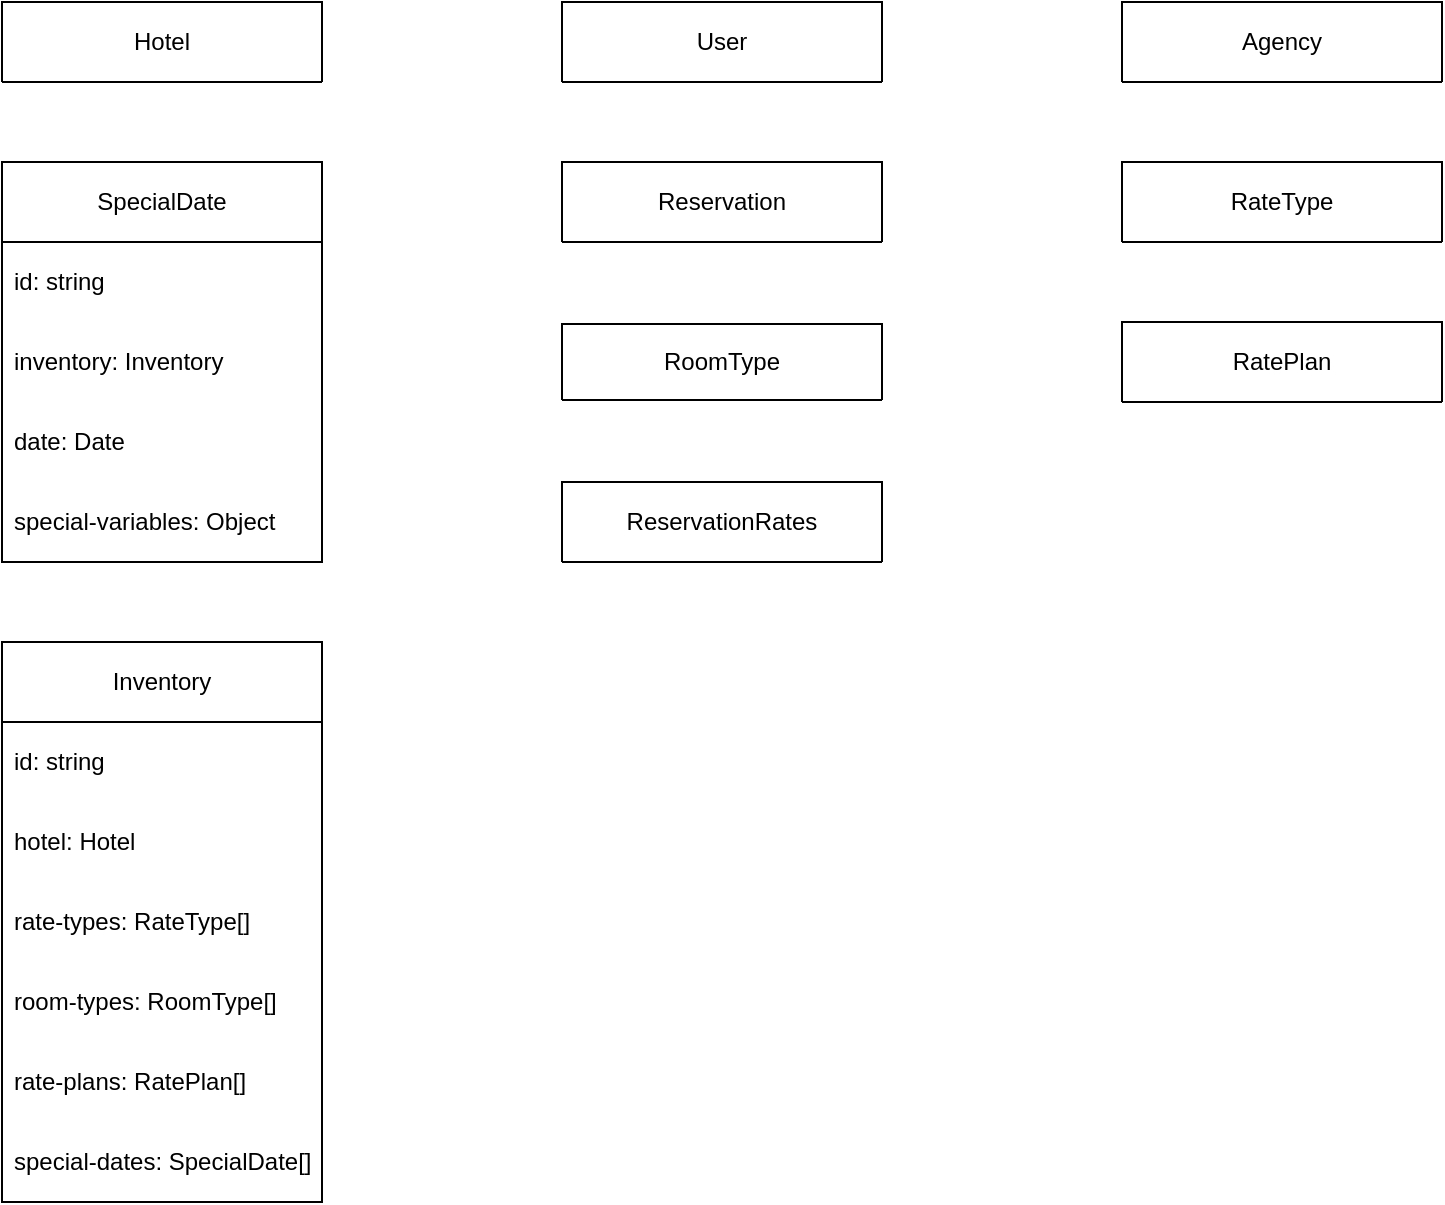 <mxfile version="26.0.11">
  <diagram id="C5RBs43oDa-KdzZeNtuy" name="Page-1">
    <mxGraphModel dx="1509" dy="791" grid="1" gridSize="10" guides="1" tooltips="1" connect="1" arrows="1" fold="1" page="1" pageScale="1" pageWidth="827" pageHeight="1169" math="0" shadow="0">
      <root>
        <mxCell id="WIyWlLk6GJQsqaUBKTNV-0" />
        <mxCell id="WIyWlLk6GJQsqaUBKTNV-1" parent="WIyWlLk6GJQsqaUBKTNV-0" />
        <mxCell id="F9ec1wagIEGhsBL4ZeYO-0" value="User" style="swimlane;fontStyle=0;childLayout=stackLayout;horizontal=1;startSize=40;horizontalStack=0;resizeParent=1;resizeParentMax=0;resizeLast=0;collapsible=1;marginBottom=0;whiteSpace=wrap;html=1;" parent="WIyWlLk6GJQsqaUBKTNV-1" vertex="1" collapsed="1">
          <mxGeometry x="320" width="160" height="40" as="geometry">
            <mxRectangle x="320" width="160" height="400" as="alternateBounds" />
          </mxGeometry>
        </mxCell>
        <mxCell id="F9ec1wagIEGhsBL4ZeYO-1" value="id: string" style="text;strokeColor=none;fillColor=none;align=left;verticalAlign=middle;spacingLeft=4;spacingRight=4;overflow=hidden;points=[[0,0.5],[1,0.5]];portConstraint=eastwest;rotatable=0;whiteSpace=wrap;html=1;" parent="F9ec1wagIEGhsBL4ZeYO-0" vertex="1">
          <mxGeometry y="40" width="160" height="40" as="geometry" />
        </mxCell>
        <mxCell id="F9ec1wagIEGhsBL4ZeYO-5" value="first-name: string" style="text;strokeColor=none;fillColor=none;align=left;verticalAlign=middle;spacingLeft=4;spacingRight=4;overflow=hidden;points=[[0,0.5],[1,0.5]];portConstraint=eastwest;rotatable=0;whiteSpace=wrap;html=1;" parent="F9ec1wagIEGhsBL4ZeYO-0" vertex="1">
          <mxGeometry y="80" width="160" height="40" as="geometry" />
        </mxCell>
        <mxCell id="F9ec1wagIEGhsBL4ZeYO-2" value="&lt;div&gt;last-name: string&lt;/div&gt;" style="text;strokeColor=none;fillColor=none;align=left;verticalAlign=middle;spacingLeft=4;spacingRight=4;overflow=hidden;points=[[0,0.5],[1,0.5]];portConstraint=eastwest;rotatable=0;whiteSpace=wrap;html=1;" parent="F9ec1wagIEGhsBL4ZeYO-0" vertex="1">
          <mxGeometry y="120" width="160" height="40" as="geometry" />
        </mxCell>
        <mxCell id="F9ec1wagIEGhsBL4ZeYO-3" value="address: string" style="text;strokeColor=none;fillColor=none;align=left;verticalAlign=middle;spacingLeft=4;spacingRight=4;overflow=hidden;points=[[0,0.5],[1,0.5]];portConstraint=eastwest;rotatable=0;whiteSpace=wrap;html=1;" parent="F9ec1wagIEGhsBL4ZeYO-0" vertex="1">
          <mxGeometry y="160" width="160" height="40" as="geometry" />
        </mxCell>
        <mxCell id="F9ec1wagIEGhsBL4ZeYO-4" value="email: string" style="text;strokeColor=none;fillColor=none;align=left;verticalAlign=middle;spacingLeft=4;spacingRight=4;overflow=hidden;points=[[0,0.5],[1,0.5]];portConstraint=eastwest;rotatable=0;whiteSpace=wrap;html=1;" parent="F9ec1wagIEGhsBL4ZeYO-0" vertex="1">
          <mxGeometry y="200" width="160" height="40" as="geometry" />
        </mxCell>
        <mxCell id="F9ec1wagIEGhsBL4ZeYO-6" value="password: string" style="text;strokeColor=none;fillColor=none;align=left;verticalAlign=middle;spacingLeft=4;spacingRight=4;overflow=hidden;points=[[0,0.5],[1,0.5]];portConstraint=eastwest;rotatable=0;whiteSpace=wrap;html=1;" parent="F9ec1wagIEGhsBL4ZeYO-0" vertex="1">
          <mxGeometry y="240" width="160" height="40" as="geometry" />
        </mxCell>
        <mxCell id="F9ec1wagIEGhsBL4ZeYO-7" value="roles: string[]" style="text;strokeColor=none;fillColor=none;align=left;verticalAlign=middle;spacingLeft=4;spacingRight=4;overflow=hidden;points=[[0,0.5],[1,0.5]];portConstraint=eastwest;rotatable=0;whiteSpace=wrap;html=1;" parent="F9ec1wagIEGhsBL4ZeYO-0" vertex="1">
          <mxGeometry y="280" width="160" height="40" as="geometry" />
        </mxCell>
        <mxCell id="JPMbNrWk5HmAPyn3m17y-107" value="hotels: Hotel[]" style="text;strokeColor=none;fillColor=none;align=left;verticalAlign=middle;spacingLeft=4;spacingRight=4;overflow=hidden;points=[[0,0.5],[1,0.5]];portConstraint=eastwest;rotatable=0;whiteSpace=wrap;html=1;" vertex="1" parent="F9ec1wagIEGhsBL4ZeYO-0">
          <mxGeometry y="320" width="160" height="40" as="geometry" />
        </mxCell>
        <mxCell id="JPMbNrWk5HmAPyn3m17y-108" value="agency: Agency" style="text;strokeColor=none;fillColor=none;align=left;verticalAlign=middle;spacingLeft=4;spacingRight=4;overflow=hidden;points=[[0,0.5],[1,0.5]];portConstraint=eastwest;rotatable=0;whiteSpace=wrap;html=1;" vertex="1" parent="F9ec1wagIEGhsBL4ZeYO-0">
          <mxGeometry y="360" width="160" height="40" as="geometry" />
        </mxCell>
        <mxCell id="F9ec1wagIEGhsBL4ZeYO-10" value="Agency" style="swimlane;fontStyle=0;childLayout=stackLayout;horizontal=1;startSize=40;horizontalStack=0;resizeParent=1;resizeParentMax=0;resizeLast=0;collapsible=1;marginBottom=0;whiteSpace=wrap;html=1;" parent="WIyWlLk6GJQsqaUBKTNV-1" vertex="1" collapsed="1">
          <mxGeometry x="600" width="160" height="40" as="geometry">
            <mxRectangle x="600" width="160" height="160" as="alternateBounds" />
          </mxGeometry>
        </mxCell>
        <mxCell id="F9ec1wagIEGhsBL4ZeYO-23" value="id: string" style="text;strokeColor=none;fillColor=none;align=left;verticalAlign=middle;spacingLeft=4;spacingRight=4;overflow=hidden;points=[[0,0.5],[1,0.5]];portConstraint=eastwest;rotatable=0;whiteSpace=wrap;html=1;" parent="F9ec1wagIEGhsBL4ZeYO-10" vertex="1">
          <mxGeometry y="40" width="160" height="40" as="geometry" />
        </mxCell>
        <mxCell id="F9ec1wagIEGhsBL4ZeYO-11" value="name: string" style="text;strokeColor=none;fillColor=none;align=left;verticalAlign=middle;spacingLeft=4;spacingRight=4;overflow=hidden;points=[[0,0.5],[1,0.5]];portConstraint=eastwest;rotatable=0;whiteSpace=wrap;html=1;" parent="F9ec1wagIEGhsBL4ZeYO-10" vertex="1">
          <mxGeometry y="80" width="160" height="40" as="geometry" />
        </mxCell>
        <mxCell id="F9ec1wagIEGhsBL4ZeYO-12" value="reservations: Reservation[]" style="text;strokeColor=none;fillColor=none;align=left;verticalAlign=middle;spacingLeft=4;spacingRight=4;overflow=hidden;points=[[0,0.5],[1,0.5]];portConstraint=eastwest;rotatable=0;whiteSpace=wrap;html=1;" parent="F9ec1wagIEGhsBL4ZeYO-10" vertex="1">
          <mxGeometry y="120" width="160" height="40" as="geometry" />
        </mxCell>
        <mxCell id="F9ec1wagIEGhsBL4ZeYO-15" value="Hotel" style="swimlane;fontStyle=0;childLayout=stackLayout;horizontal=1;startSize=40;horizontalStack=0;resizeParent=1;resizeParentMax=0;resizeLast=0;collapsible=1;marginBottom=0;whiteSpace=wrap;html=1;" parent="WIyWlLk6GJQsqaUBKTNV-1" vertex="1" collapsed="1">
          <mxGeometry x="40" width="160" height="40" as="geometry">
            <mxRectangle x="40" width="160" height="680" as="alternateBounds" />
          </mxGeometry>
        </mxCell>
        <mxCell id="F9ec1wagIEGhsBL4ZeYO-22" value="id: string" style="text;strokeColor=none;fillColor=none;align=left;verticalAlign=middle;spacingLeft=4;spacingRight=4;overflow=hidden;points=[[0,0.5],[1,0.5]];portConstraint=eastwest;rotatable=0;whiteSpace=wrap;html=1;" parent="F9ec1wagIEGhsBL4ZeYO-15" vertex="1">
          <mxGeometry y="40" width="160" height="40" as="geometry" />
        </mxCell>
        <mxCell id="JPMbNrWk5HmAPyn3m17y-19" value="// data below from booking" style="text;strokeColor=none;fillColor=none;align=left;verticalAlign=middle;spacingLeft=4;spacingRight=4;overflow=hidden;points=[[0,0.5],[1,0.5]];portConstraint=eastwest;rotatable=0;whiteSpace=wrap;html=1;" vertex="1" parent="F9ec1wagIEGhsBL4ZeYO-15">
          <mxGeometry y="80" width="160" height="40" as="geometry" />
        </mxCell>
        <mxCell id="F9ec1wagIEGhsBL4ZeYO-16" value="name: string" style="text;strokeColor=none;fillColor=none;align=left;verticalAlign=middle;spacingLeft=4;spacingRight=4;overflow=hidden;points=[[0,0.5],[1,0.5]];portConstraint=eastwest;rotatable=0;whiteSpace=wrap;html=1;" parent="F9ec1wagIEGhsBL4ZeYO-15" vertex="1">
          <mxGeometry y="120" width="160" height="40" as="geometry" />
        </mxCell>
        <mxCell id="F9ec1wagIEGhsBL4ZeYO-18" value="&lt;div&gt;rate: integer&lt;/div&gt;" style="text;strokeColor=none;fillColor=none;align=left;verticalAlign=middle;spacingLeft=4;spacingRight=4;overflow=hidden;points=[[0,0.5],[1,0.5]];portConstraint=eastwest;rotatable=0;whiteSpace=wrap;html=1;" parent="F9ec1wagIEGhsBL4ZeYO-15" vertex="1">
          <mxGeometry y="160" width="160" height="40" as="geometry" />
        </mxCell>
        <mxCell id="F9ec1wagIEGhsBL4ZeYO-17" value="description: string" style="text;strokeColor=none;fillColor=none;align=left;verticalAlign=middle;spacingLeft=4;spacingRight=4;overflow=hidden;points=[[0,0.5],[1,0.5]];portConstraint=eastwest;rotatable=0;whiteSpace=wrap;html=1;" parent="F9ec1wagIEGhsBL4ZeYO-15" vertex="1">
          <mxGeometry y="200" width="160" height="40" as="geometry" />
        </mxCell>
        <mxCell id="JPMbNrWk5HmAPyn3m17y-0" value="rules: Object" style="text;strokeColor=none;fillColor=none;align=left;verticalAlign=middle;spacingLeft=4;spacingRight=4;overflow=hidden;points=[[0,0.5],[1,0.5]];portConstraint=eastwest;rotatable=0;whiteSpace=wrap;html=1;" vertex="1" parent="F9ec1wagIEGhsBL4ZeYO-15">
          <mxGeometry y="240" width="160" height="40" as="geometry" />
        </mxCell>
        <mxCell id="JPMbNrWk5HmAPyn3m17y-1" value="fine-print: string" style="text;strokeColor=none;fillColor=none;align=left;verticalAlign=middle;spacingLeft=4;spacingRight=4;overflow=hidden;points=[[0,0.5],[1,0.5]];portConstraint=eastwest;rotatable=0;whiteSpace=wrap;html=1;" vertex="1" parent="F9ec1wagIEGhsBL4ZeYO-15">
          <mxGeometry y="280" width="160" height="40" as="geometry" />
        </mxCell>
        <mxCell id="JPMbNrWk5HmAPyn3m17y-2" value="map-link: string" style="text;strokeColor=none;fillColor=none;align=left;verticalAlign=middle;spacingLeft=4;spacingRight=4;overflow=hidden;points=[[0,0.5],[1,0.5]];portConstraint=eastwest;rotatable=0;whiteSpace=wrap;html=1;" vertex="1" parent="F9ec1wagIEGhsBL4ZeYO-15">
          <mxGeometry y="320" width="160" height="40" as="geometry" />
        </mxCell>
        <mxCell id="JPMbNrWk5HmAPyn3m17y-3" value="address: string" style="text;strokeColor=none;fillColor=none;align=left;verticalAlign=middle;spacingLeft=4;spacingRight=4;overflow=hidden;points=[[0,0.5],[1,0.5]];portConstraint=eastwest;rotatable=0;whiteSpace=wrap;html=1;" vertex="1" parent="F9ec1wagIEGhsBL4ZeYO-15">
          <mxGeometry y="360" width="160" height="40" as="geometry" />
        </mxCell>
        <mxCell id="JPMbNrWk5HmAPyn3m17y-4" value="faq: Object" style="text;strokeColor=none;fillColor=none;align=left;verticalAlign=middle;spacingLeft=4;spacingRight=4;overflow=hidden;points=[[0,0.5],[1,0.5]];portConstraint=eastwest;rotatable=0;whiteSpace=wrap;html=1;" vertex="1" parent="F9ec1wagIEGhsBL4ZeYO-15">
          <mxGeometry y="400" width="160" height="40" as="geometry" />
        </mxCell>
        <mxCell id="JPMbNrWk5HmAPyn3m17y-5" value="facilities: Object" style="text;strokeColor=none;fillColor=none;align=left;verticalAlign=middle;spacingLeft=4;spacingRight=4;overflow=hidden;points=[[0,0.5],[1,0.5]];portConstraint=eastwest;rotatable=0;whiteSpace=wrap;html=1;" vertex="1" parent="F9ec1wagIEGhsBL4ZeYO-15">
          <mxGeometry y="440" width="160" height="40" as="geometry" />
        </mxCell>
        <mxCell id="JPMbNrWk5HmAPyn3m17y-6" value="hotel-area-info: Object" style="text;strokeColor=none;fillColor=none;align=left;verticalAlign=middle;spacingLeft=4;spacingRight=4;overflow=hidden;points=[[0,0.5],[1,0.5]];portConstraint=eastwest;rotatable=0;whiteSpace=wrap;html=1;" vertex="1" parent="F9ec1wagIEGhsBL4ZeYO-15">
          <mxGeometry y="480" width="160" height="40" as="geometry" />
        </mxCell>
        <mxCell id="JPMbNrWk5HmAPyn3m17y-58" value="// data above from booking" style="text;strokeColor=none;fillColor=none;align=left;verticalAlign=middle;spacingLeft=4;spacingRight=4;overflow=hidden;points=[[0,0.5],[1,0.5]];portConstraint=eastwest;rotatable=0;whiteSpace=wrap;html=1;" vertex="1" parent="F9ec1wagIEGhsBL4ZeYO-15">
          <mxGeometry y="520" width="160" height="40" as="geometry" />
        </mxCell>
        <mxCell id="JPMbNrWk5HmAPyn3m17y-59" value="reservations: Reservation[]" style="text;strokeColor=none;fillColor=none;align=left;verticalAlign=middle;spacingLeft=4;spacingRight=4;overflow=hidden;points=[[0,0.5],[1,0.5]];portConstraint=eastwest;rotatable=0;whiteSpace=wrap;html=1;" vertex="1" parent="F9ec1wagIEGhsBL4ZeYO-15">
          <mxGeometry y="560" width="160" height="40" as="geometry" />
        </mxCell>
        <mxCell id="JPMbNrWk5HmAPyn3m17y-89" value="inventory: Inventory" style="text;strokeColor=none;fillColor=none;align=left;verticalAlign=middle;spacingLeft=4;spacingRight=4;overflow=hidden;points=[[0,0.5],[1,0.5]];portConstraint=eastwest;rotatable=0;whiteSpace=wrap;html=1;" vertex="1" parent="F9ec1wagIEGhsBL4ZeYO-15">
          <mxGeometry y="600" width="160" height="40" as="geometry" />
        </mxCell>
        <mxCell id="JPMbNrWk5HmAPyn3m17y-110" value="users: User[]" style="text;strokeColor=none;fillColor=none;align=left;verticalAlign=middle;spacingLeft=4;spacingRight=4;overflow=hidden;points=[[0,0.5],[1,0.5]];portConstraint=eastwest;rotatable=0;whiteSpace=wrap;html=1;" vertex="1" parent="F9ec1wagIEGhsBL4ZeYO-15">
          <mxGeometry y="640" width="160" height="40" as="geometry" />
        </mxCell>
        <mxCell id="F9ec1wagIEGhsBL4ZeYO-34" value="Reservation" style="swimlane;fontStyle=0;childLayout=stackLayout;horizontal=1;startSize=40;horizontalStack=0;resizeParent=1;resizeParentMax=0;resizeLast=0;collapsible=1;marginBottom=0;whiteSpace=wrap;html=1;" parent="WIyWlLk6GJQsqaUBKTNV-1" vertex="1" collapsed="1">
          <mxGeometry x="320" y="80" width="160" height="40" as="geometry">
            <mxRectangle x="320" y="440" width="160" height="280" as="alternateBounds" />
          </mxGeometry>
        </mxCell>
        <mxCell id="F9ec1wagIEGhsBL4ZeYO-35" value="id: string" style="text;strokeColor=none;fillColor=none;align=left;verticalAlign=middle;spacingLeft=4;spacingRight=4;overflow=hidden;points=[[0,0.5],[1,0.5]];portConstraint=eastwest;rotatable=0;whiteSpace=wrap;html=1;" parent="F9ec1wagIEGhsBL4ZeYO-34" vertex="1">
          <mxGeometry y="40" width="160" height="40" as="geometry" />
        </mxCell>
        <mxCell id="F9ec1wagIEGhsBL4ZeYO-41" value="agency: Agency" style="text;strokeColor=none;fillColor=none;align=left;verticalAlign=middle;spacingLeft=4;spacingRight=4;overflow=hidden;points=[[0,0.5],[1,0.5]];portConstraint=eastwest;rotatable=0;whiteSpace=wrap;html=1;" parent="F9ec1wagIEGhsBL4ZeYO-34" vertex="1">
          <mxGeometry y="80" width="160" height="40" as="geometry" />
        </mxCell>
        <mxCell id="F9ec1wagIEGhsBL4ZeYO-42" value="hotel: Hotel" style="text;strokeColor=none;fillColor=none;align=left;verticalAlign=middle;spacingLeft=4;spacingRight=4;overflow=hidden;points=[[0,0.5],[1,0.5]];portConstraint=eastwest;rotatable=0;whiteSpace=wrap;html=1;" parent="F9ec1wagIEGhsBL4ZeYO-34" vertex="1">
          <mxGeometry y="120" width="160" height="40" as="geometry" />
        </mxCell>
        <mxCell id="JPMbNrWk5HmAPyn3m17y-63" value="start-date: Date" style="text;strokeColor=none;fillColor=none;align=left;verticalAlign=middle;spacingLeft=4;spacingRight=4;overflow=hidden;points=[[0,0.5],[1,0.5]];portConstraint=eastwest;rotatable=0;whiteSpace=wrap;html=1;" vertex="1" parent="F9ec1wagIEGhsBL4ZeYO-34">
          <mxGeometry y="160" width="160" height="40" as="geometry" />
        </mxCell>
        <mxCell id="JPMbNrWk5HmAPyn3m17y-64" value="end-date: Date" style="text;strokeColor=none;fillColor=none;align=left;verticalAlign=middle;spacingLeft=4;spacingRight=4;overflow=hidden;points=[[0,0.5],[1,0.5]];portConstraint=eastwest;rotatable=0;whiteSpace=wrap;html=1;" vertex="1" parent="F9ec1wagIEGhsBL4ZeYO-34">
          <mxGeometry y="200" width="160" height="40" as="geometry" />
        </mxCell>
        <mxCell id="JPMbNrWk5HmAPyn3m17y-65" value="reservation-rates: ReservationRates[]" style="text;strokeColor=none;fillColor=none;align=left;verticalAlign=middle;spacingLeft=4;spacingRight=4;overflow=hidden;points=[[0,0.5],[1,0.5]];portConstraint=eastwest;rotatable=0;whiteSpace=wrap;html=1;" vertex="1" parent="F9ec1wagIEGhsBL4ZeYO-34">
          <mxGeometry y="240" width="160" height="40" as="geometry" />
        </mxCell>
        <mxCell id="JPMbNrWk5HmAPyn3m17y-20" value="RateType" style="swimlane;fontStyle=0;childLayout=stackLayout;horizontal=1;startSize=40;horizontalStack=0;resizeParent=1;resizeParentMax=0;resizeLast=0;collapsible=1;marginBottom=0;whiteSpace=wrap;html=1;" vertex="1" collapsed="1" parent="WIyWlLk6GJQsqaUBKTNV-1">
          <mxGeometry x="600" y="80" width="160" height="40" as="geometry">
            <mxRectangle x="600" y="200" width="160" height="160" as="alternateBounds" />
          </mxGeometry>
        </mxCell>
        <mxCell id="JPMbNrWk5HmAPyn3m17y-28" value="id: string" style="text;strokeColor=none;fillColor=none;align=left;verticalAlign=middle;spacingLeft=4;spacingRight=4;overflow=hidden;points=[[0,0.5],[1,0.5]];portConstraint=eastwest;rotatable=0;whiteSpace=wrap;html=1;" vertex="1" parent="JPMbNrWk5HmAPyn3m17y-20">
          <mxGeometry y="40" width="160" height="40" as="geometry" />
        </mxCell>
        <mxCell id="JPMbNrWk5HmAPyn3m17y-21" value="&lt;div&gt;type: string&lt;/div&gt;" style="text;strokeColor=none;fillColor=none;align=left;verticalAlign=middle;spacingLeft=4;spacingRight=4;overflow=hidden;points=[[0,0.5],[1,0.5]];portConstraint=eastwest;rotatable=0;whiteSpace=wrap;html=1;" vertex="1" parent="JPMbNrWk5HmAPyn3m17y-20">
          <mxGeometry y="80" width="160" height="40" as="geometry" />
        </mxCell>
        <mxCell id="JPMbNrWk5HmAPyn3m17y-22" value="code: string" style="text;strokeColor=none;fillColor=none;align=left;verticalAlign=middle;spacingLeft=4;spacingRight=4;overflow=hidden;points=[[0,0.5],[1,0.5]];portConstraint=eastwest;rotatable=0;whiteSpace=wrap;html=1;" vertex="1" parent="JPMbNrWk5HmAPyn3m17y-20">
          <mxGeometry y="120" width="160" height="40" as="geometry" />
        </mxCell>
        <mxCell id="JPMbNrWk5HmAPyn3m17y-34" value="RatePlan" style="swimlane;fontStyle=0;childLayout=stackLayout;horizontal=1;startSize=40;horizontalStack=0;resizeParent=1;resizeParentMax=0;resizeLast=0;collapsible=1;marginBottom=0;whiteSpace=wrap;html=1;direction=east;" vertex="1" collapsed="1" parent="WIyWlLk6GJQsqaUBKTNV-1">
          <mxGeometry x="600" y="160" width="160" height="40" as="geometry">
            <mxRectangle x="600" y="240" width="160" height="760" as="alternateBounds" />
          </mxGeometry>
        </mxCell>
        <mxCell id="JPMbNrWk5HmAPyn3m17y-35" value="id: string" style="text;strokeColor=none;fillColor=none;align=left;verticalAlign=middle;spacingLeft=4;spacingRight=4;overflow=hidden;points=[[0,0.5],[1,0.5]];portConstraint=eastwest;rotatable=0;whiteSpace=wrap;html=1;" vertex="1" parent="JPMbNrWk5HmAPyn3m17y-34">
          <mxGeometry y="40" width="160" height="40" as="geometry" />
        </mxCell>
        <mxCell id="JPMbNrWk5HmAPyn3m17y-36" value="room-type: RoomType" style="text;strokeColor=none;fillColor=none;align=left;verticalAlign=middle;spacingLeft=4;spacingRight=4;overflow=hidden;points=[[0,0.5],[1,0.5]];portConstraint=eastwest;rotatable=0;whiteSpace=wrap;html=1;" vertex="1" parent="JPMbNrWk5HmAPyn3m17y-34">
          <mxGeometry y="80" width="160" height="40" as="geometry" />
        </mxCell>
        <mxCell id="JPMbNrWk5HmAPyn3m17y-37" value="rate-type: RateType" style="text;strokeColor=none;fillColor=none;align=left;verticalAlign=middle;spacingLeft=4;spacingRight=4;overflow=hidden;points=[[0,0.5],[1,0.5]];portConstraint=eastwest;rotatable=0;whiteSpace=wrap;html=1;" vertex="1" parent="JPMbNrWk5HmAPyn3m17y-34">
          <mxGeometry y="120" width="160" height="40" as="geometry" />
        </mxCell>
        <mxCell id="JPMbNrWk5HmAPyn3m17y-38" value="name: string" style="text;strokeColor=none;fillColor=none;align=left;verticalAlign=middle;spacingLeft=4;spacingRight=4;overflow=hidden;points=[[0,0.5],[1,0.5]];portConstraint=eastwest;rotatable=0;whiteSpace=wrap;html=1;" vertex="1" parent="JPMbNrWk5HmAPyn3m17y-34">
          <mxGeometry y="160" width="160" height="40" as="geometry" />
        </mxCell>
        <mxCell id="JPMbNrWk5HmAPyn3m17y-39" value="description: string" style="text;strokeColor=none;fillColor=none;align=left;verticalAlign=middle;spacingLeft=4;spacingRight=4;overflow=hidden;points=[[0,0.5],[1,0.5]];portConstraint=eastwest;rotatable=0;whiteSpace=wrap;html=1;" vertex="1" parent="JPMbNrWk5HmAPyn3m17y-34">
          <mxGeometry y="200" width="160" height="40" as="geometry" />
        </mxCell>
        <mxCell id="JPMbNrWk5HmAPyn3m17y-40" value="base-adult: integer" style="text;strokeColor=none;fillColor=none;align=left;verticalAlign=middle;spacingLeft=4;spacingRight=4;overflow=hidden;points=[[0,0.5],[1,0.5]];portConstraint=eastwest;rotatable=0;whiteSpace=wrap;html=1;" vertex="1" parent="JPMbNrWk5HmAPyn3m17y-34">
          <mxGeometry y="240" width="160" height="40" as="geometry" />
        </mxCell>
        <mxCell id="JPMbNrWk5HmAPyn3m17y-41" value="base-child: integer" style="text;strokeColor=none;fillColor=none;align=left;verticalAlign=middle;spacingLeft=4;spacingRight=4;overflow=hidden;points=[[0,0.5],[1,0.5]];portConstraint=eastwest;rotatable=0;whiteSpace=wrap;html=1;" vertex="1" parent="JPMbNrWk5HmAPyn3m17y-34">
          <mxGeometry y="280" width="160" height="40" as="geometry" />
        </mxCell>
        <mxCell id="JPMbNrWk5HmAPyn3m17y-42" value="max-adult: integer" style="text;strokeColor=none;fillColor=none;align=left;verticalAlign=middle;spacingLeft=4;spacingRight=4;overflow=hidden;points=[[0,0.5],[1,0.5]];portConstraint=eastwest;rotatable=0;whiteSpace=wrap;html=1;" vertex="1" parent="JPMbNrWk5HmAPyn3m17y-34">
          <mxGeometry y="320" width="160" height="40" as="geometry" />
        </mxCell>
        <mxCell id="JPMbNrWk5HmAPyn3m17y-43" value="max-child: integer" style="text;strokeColor=none;fillColor=none;align=left;verticalAlign=middle;spacingLeft=4;spacingRight=4;overflow=hidden;points=[[0,0.5],[1,0.5]];portConstraint=eastwest;rotatable=0;whiteSpace=wrap;html=1;" vertex="1" parent="JPMbNrWk5HmAPyn3m17y-34">
          <mxGeometry y="360" width="160" height="40" as="geometry" />
        </mxCell>
        <mxCell id="JPMbNrWk5HmAPyn3m17y-44" value="min-nights: integer" style="text;strokeColor=none;fillColor=none;align=left;verticalAlign=middle;spacingLeft=4;spacingRight=4;overflow=hidden;points=[[0,0.5],[1,0.5]];portConstraint=eastwest;rotatable=0;whiteSpace=wrap;html=1;" vertex="1" parent="JPMbNrWk5HmAPyn3m17y-34">
          <mxGeometry y="400" width="160" height="40" as="geometry" />
        </mxCell>
        <mxCell id="JPMbNrWk5HmAPyn3m17y-45" value="max-nights: integer" style="text;strokeColor=none;fillColor=none;align=left;verticalAlign=middle;spacingLeft=4;spacingRight=4;overflow=hidden;points=[[0,0.5],[1,0.5]];portConstraint=eastwest;rotatable=0;whiteSpace=wrap;html=1;" vertex="1" parent="JPMbNrWk5HmAPyn3m17y-34">
          <mxGeometry y="440" width="160" height="40" as="geometry" />
        </mxCell>
        <mxCell id="JPMbNrWk5HmAPyn3m17y-46" value="&lt;div&gt;as-type: string&lt;/div&gt;" style="text;strokeColor=none;fillColor=none;align=left;verticalAlign=middle;spacingLeft=4;spacingRight=4;overflow=hidden;points=[[0,0.5],[1,0.5]];portConstraint=eastwest;rotatable=0;whiteSpace=wrap;html=1;" vertex="1" parent="JPMbNrWk5HmAPyn3m17y-34">
          <mxGeometry y="480" width="160" height="40" as="geometry" />
        </mxCell>
        <mxCell id="JPMbNrWk5HmAPyn3m17y-48" value="inclusive-tax: Boolean" style="text;strokeColor=none;fillColor=none;align=left;verticalAlign=middle;spacingLeft=4;spacingRight=4;overflow=hidden;points=[[0,0.5],[1,0.5]];portConstraint=eastwest;rotatable=0;whiteSpace=wrap;html=1;" vertex="1" parent="JPMbNrWk5HmAPyn3m17y-34">
          <mxGeometry y="520" width="160" height="40" as="geometry" />
        </mxCell>
        <mxCell id="JPMbNrWk5HmAPyn3m17y-49" value="derived: string[]" style="text;strokeColor=none;fillColor=none;align=left;verticalAlign=middle;spacingLeft=4;spacingRight=4;overflow=hidden;points=[[0,0.5],[1,0.5]];portConstraint=eastwest;rotatable=0;whiteSpace=wrap;html=1;" vertex="1" parent="JPMbNrWk5HmAPyn3m17y-34">
          <mxGeometry y="560" width="160" height="40" as="geometry" />
        </mxCell>
        <mxCell id="JPMbNrWk5HmAPyn3m17y-50" value="master-rate-plan: RatePlan" style="text;strokeColor=none;fillColor=none;align=left;verticalAlign=middle;spacingLeft=4;spacingRight=4;overflow=hidden;points=[[0,0.5],[1,0.5]];portConstraint=eastwest;rotatable=0;whiteSpace=wrap;html=1;" vertex="1" parent="JPMbNrWk5HmAPyn3m17y-34">
          <mxGeometry y="600" width="160" height="40" as="geometry" />
        </mxCell>
        <mxCell id="JPMbNrWk5HmAPyn3m17y-52" value="rack: Object" style="text;strokeColor=none;fillColor=none;align=left;verticalAlign=middle;spacingLeft=4;spacingRight=4;overflow=hidden;points=[[0,0.5],[1,0.5]];portConstraint=eastwest;rotatable=0;whiteSpace=wrap;html=1;" vertex="1" parent="JPMbNrWk5HmAPyn3m17y-34">
          <mxGeometry y="640" width="160" height="40" as="geometry" />
        </mxCell>
        <mxCell id="JPMbNrWk5HmAPyn3m17y-53" value="extra-adult: Object" style="text;strokeColor=none;fillColor=none;align=left;verticalAlign=middle;spacingLeft=4;spacingRight=4;overflow=hidden;points=[[0,0.5],[1,0.5]];portConstraint=eastwest;rotatable=0;whiteSpace=wrap;html=1;" vertex="1" parent="JPMbNrWk5HmAPyn3m17y-34">
          <mxGeometry y="680" width="160" height="40" as="geometry" />
        </mxCell>
        <mxCell id="JPMbNrWk5HmAPyn3m17y-54" value="extra-child: Object" style="text;strokeColor=none;fillColor=none;align=left;verticalAlign=middle;spacingLeft=4;spacingRight=4;overflow=hidden;points=[[0,0.5],[1,0.5]];portConstraint=eastwest;rotatable=0;whiteSpace=wrap;html=1;" vertex="1" parent="JPMbNrWk5HmAPyn3m17y-34">
          <mxGeometry y="720" width="160" height="40" as="geometry" />
        </mxCell>
        <mxCell id="JPMbNrWk5HmAPyn3m17y-24" value="RoomType" style="swimlane;fontStyle=0;childLayout=stackLayout;horizontal=1;startSize=40;horizontalStack=0;resizeParent=1;resizeParentMax=0;resizeLast=0;collapsible=1;marginBottom=0;whiteSpace=wrap;html=1;" vertex="1" collapsed="1" parent="WIyWlLk6GJQsqaUBKTNV-1">
          <mxGeometry x="320" y="161" width="160" height="38" as="geometry">
            <mxRectangle x="40" y="160" width="160" height="360" as="alternateBounds" />
          </mxGeometry>
        </mxCell>
        <mxCell id="JPMbNrWk5HmAPyn3m17y-29" value="id: string" style="text;strokeColor=none;fillColor=none;align=left;verticalAlign=middle;spacingLeft=4;spacingRight=4;overflow=hidden;points=[[0,0.5],[1,0.5]];portConstraint=eastwest;rotatable=0;whiteSpace=wrap;html=1;" vertex="1" parent="JPMbNrWk5HmAPyn3m17y-24">
          <mxGeometry y="40" width="160" height="40" as="geometry" />
        </mxCell>
        <mxCell id="JPMbNrWk5HmAPyn3m17y-25" value="code: string" style="text;strokeColor=none;fillColor=none;align=left;verticalAlign=middle;spacingLeft=4;spacingRight=4;overflow=hidden;points=[[0,0.5],[1,0.5]];portConstraint=eastwest;rotatable=0;whiteSpace=wrap;html=1;" vertex="1" parent="JPMbNrWk5HmAPyn3m17y-24">
          <mxGeometry y="80" width="160" height="40" as="geometry" />
        </mxCell>
        <mxCell id="JPMbNrWk5HmAPyn3m17y-26" value="name: string" style="text;strokeColor=none;fillColor=none;align=left;verticalAlign=middle;spacingLeft=4;spacingRight=4;overflow=hidden;points=[[0,0.5],[1,0.5]];portConstraint=eastwest;rotatable=0;whiteSpace=wrap;html=1;" vertex="1" parent="JPMbNrWk5HmAPyn3m17y-24">
          <mxGeometry y="120" width="160" height="40" as="geometry" />
        </mxCell>
        <mxCell id="JPMbNrWk5HmAPyn3m17y-27" value="base-adult: integer" style="text;strokeColor=none;fillColor=none;align=left;verticalAlign=middle;spacingLeft=4;spacingRight=4;overflow=hidden;points=[[0,0.5],[1,0.5]];portConstraint=eastwest;rotatable=0;whiteSpace=wrap;html=1;" vertex="1" parent="JPMbNrWk5HmAPyn3m17y-24">
          <mxGeometry y="160" width="160" height="40" as="geometry" />
        </mxCell>
        <mxCell id="JPMbNrWk5HmAPyn3m17y-30" value="base-child: integer" style="text;strokeColor=none;fillColor=none;align=left;verticalAlign=middle;spacingLeft=4;spacingRight=4;overflow=hidden;points=[[0,0.5],[1,0.5]];portConstraint=eastwest;rotatable=0;whiteSpace=wrap;html=1;" vertex="1" parent="JPMbNrWk5HmAPyn3m17y-24">
          <mxGeometry y="200" width="160" height="40" as="geometry" />
        </mxCell>
        <mxCell id="JPMbNrWk5HmAPyn3m17y-31" value="max-adult: integer" style="text;strokeColor=none;fillColor=none;align=left;verticalAlign=middle;spacingLeft=4;spacingRight=4;overflow=hidden;points=[[0,0.5],[1,0.5]];portConstraint=eastwest;rotatable=0;whiteSpace=wrap;html=1;" vertex="1" parent="JPMbNrWk5HmAPyn3m17y-24">
          <mxGeometry y="240" width="160" height="40" as="geometry" />
        </mxCell>
        <mxCell id="JPMbNrWk5HmAPyn3m17y-32" value="max-child: integer" style="text;strokeColor=none;fillColor=none;align=left;verticalAlign=middle;spacingLeft=4;spacingRight=4;overflow=hidden;points=[[0,0.5],[1,0.5]];portConstraint=eastwest;rotatable=0;whiteSpace=wrap;html=1;" vertex="1" parent="JPMbNrWk5HmAPyn3m17y-24">
          <mxGeometry y="280" width="160" height="40" as="geometry" />
        </mxCell>
        <mxCell id="JPMbNrWk5HmAPyn3m17y-33" value="&lt;div&gt;number-room: integer&lt;/div&gt;" style="text;strokeColor=none;fillColor=none;align=left;verticalAlign=middle;spacingLeft=4;spacingRight=4;overflow=hidden;points=[[0,0.5],[1,0.5]];portConstraint=eastwest;rotatable=0;whiteSpace=wrap;html=1;" vertex="1" parent="JPMbNrWk5HmAPyn3m17y-24">
          <mxGeometry y="320" width="160" height="40" as="geometry" />
        </mxCell>
        <mxCell id="JPMbNrWk5HmAPyn3m17y-66" value="ReservationRates" style="swimlane;fontStyle=0;childLayout=stackLayout;horizontal=1;startSize=40;horizontalStack=0;resizeParent=1;resizeParentMax=0;resizeLast=0;collapsible=1;marginBottom=0;whiteSpace=wrap;html=1;" vertex="1" collapsed="1" parent="WIyWlLk6GJQsqaUBKTNV-1">
          <mxGeometry x="320" y="240" width="160" height="40" as="geometry">
            <mxRectangle x="320" y="800" width="160" height="320" as="alternateBounds" />
          </mxGeometry>
        </mxCell>
        <mxCell id="JPMbNrWk5HmAPyn3m17y-71" value="id: string" style="text;strokeColor=none;fillColor=none;align=left;verticalAlign=middle;spacingLeft=4;spacingRight=4;overflow=hidden;points=[[0,0.5],[1,0.5]];portConstraint=eastwest;rotatable=0;whiteSpace=wrap;html=1;" vertex="1" parent="JPMbNrWk5HmAPyn3m17y-66">
          <mxGeometry y="40" width="160" height="40" as="geometry" />
        </mxCell>
        <mxCell id="JPMbNrWk5HmAPyn3m17y-67" value="rate-plan: RatePlan" style="text;strokeColor=none;fillColor=none;align=left;verticalAlign=middle;spacingLeft=4;spacingRight=4;overflow=hidden;points=[[0,0.5],[1,0.5]];portConstraint=eastwest;rotatable=0;whiteSpace=wrap;html=1;" vertex="1" parent="JPMbNrWk5HmAPyn3m17y-66">
          <mxGeometry y="80" width="160" height="40" as="geometry" />
        </mxCell>
        <mxCell id="JPMbNrWk5HmAPyn3m17y-68" value="type: string" style="text;strokeColor=none;fillColor=none;align=left;verticalAlign=middle;spacingLeft=4;spacingRight=4;overflow=hidden;points=[[0,0.5],[1,0.5]];portConstraint=eastwest;rotatable=0;whiteSpace=wrap;html=1;" vertex="1" parent="JPMbNrWk5HmAPyn3m17y-66">
          <mxGeometry y="120" width="160" height="40" as="geometry" />
        </mxCell>
        <mxCell id="JPMbNrWk5HmAPyn3m17y-69" value="number: integer" style="text;strokeColor=none;fillColor=none;align=left;verticalAlign=middle;spacingLeft=4;spacingRight=4;overflow=hidden;points=[[0,0.5],[1,0.5]];portConstraint=eastwest;rotatable=0;whiteSpace=wrap;html=1;" vertex="1" parent="JPMbNrWk5HmAPyn3m17y-66">
          <mxGeometry y="160" width="160" height="40" as="geometry" />
        </mxCell>
        <mxCell id="JPMbNrWk5HmAPyn3m17y-70" value="special-code: string" style="text;strokeColor=none;fillColor=none;align=left;verticalAlign=middle;spacingLeft=4;spacingRight=4;overflow=hidden;points=[[0,0.5],[1,0.5]];portConstraint=eastwest;rotatable=0;whiteSpace=wrap;html=1;" vertex="1" parent="JPMbNrWk5HmAPyn3m17y-66">
          <mxGeometry y="200" width="160" height="40" as="geometry" />
        </mxCell>
        <mxCell id="JPMbNrWk5HmAPyn3m17y-72" value="extra-adult: integer" style="text;strokeColor=none;fillColor=none;align=left;verticalAlign=middle;spacingLeft=4;spacingRight=4;overflow=hidden;points=[[0,0.5],[1,0.5]];portConstraint=eastwest;rotatable=0;whiteSpace=wrap;html=1;" vertex="1" parent="JPMbNrWk5HmAPyn3m17y-66">
          <mxGeometry y="240" width="160" height="40" as="geometry" />
        </mxCell>
        <mxCell id="JPMbNrWk5HmAPyn3m17y-73" value="extra-child: integer" style="text;strokeColor=none;fillColor=none;align=left;verticalAlign=middle;spacingLeft=4;spacingRight=4;overflow=hidden;points=[[0,0.5],[1,0.5]];portConstraint=eastwest;rotatable=0;whiteSpace=wrap;html=1;" vertex="1" parent="JPMbNrWk5HmAPyn3m17y-66">
          <mxGeometry y="280" width="160" height="40" as="geometry" />
        </mxCell>
        <mxCell id="JPMbNrWk5HmAPyn3m17y-75" value="Inventory" style="swimlane;fontStyle=0;childLayout=stackLayout;horizontal=1;startSize=40;horizontalStack=0;resizeParent=1;resizeParentMax=0;resizeLast=0;collapsible=1;marginBottom=0;whiteSpace=wrap;html=1;" vertex="1" parent="WIyWlLk6GJQsqaUBKTNV-1">
          <mxGeometry x="40" y="320" width="160" height="280" as="geometry">
            <mxRectangle x="320" y="320" width="160" height="40" as="alternateBounds" />
          </mxGeometry>
        </mxCell>
        <mxCell id="JPMbNrWk5HmAPyn3m17y-76" value="id: string" style="text;strokeColor=none;fillColor=none;align=left;verticalAlign=middle;spacingLeft=4;spacingRight=4;overflow=hidden;points=[[0,0.5],[1,0.5]];portConstraint=eastwest;rotatable=0;whiteSpace=wrap;html=1;" vertex="1" parent="JPMbNrWk5HmAPyn3m17y-75">
          <mxGeometry y="40" width="160" height="40" as="geometry" />
        </mxCell>
        <mxCell id="JPMbNrWk5HmAPyn3m17y-77" value="&lt;div&gt;hotel: Hotel&lt;/div&gt;" style="text;strokeColor=none;fillColor=none;align=left;verticalAlign=middle;spacingLeft=4;spacingRight=4;overflow=hidden;points=[[0,0.5],[1,0.5]];portConstraint=eastwest;rotatable=0;whiteSpace=wrap;html=1;" vertex="1" parent="JPMbNrWk5HmAPyn3m17y-75">
          <mxGeometry y="80" width="160" height="40" as="geometry" />
        </mxCell>
        <mxCell id="JPMbNrWk5HmAPyn3m17y-88" value="rate-types: RateType[]" style="text;strokeColor=none;fillColor=none;align=left;verticalAlign=middle;spacingLeft=4;spacingRight=4;overflow=hidden;points=[[0,0.5],[1,0.5]];portConstraint=eastwest;rotatable=0;whiteSpace=wrap;html=1;" vertex="1" parent="JPMbNrWk5HmAPyn3m17y-75">
          <mxGeometry y="120" width="160" height="40" as="geometry" />
        </mxCell>
        <mxCell id="JPMbNrWk5HmAPyn3m17y-87" value="room-types: RoomType[]" style="text;strokeColor=none;fillColor=none;align=left;verticalAlign=middle;spacingLeft=4;spacingRight=4;overflow=hidden;points=[[0,0.5],[1,0.5]];portConstraint=eastwest;rotatable=0;whiteSpace=wrap;html=1;" vertex="1" parent="JPMbNrWk5HmAPyn3m17y-75">
          <mxGeometry y="160" width="160" height="40" as="geometry" />
        </mxCell>
        <mxCell id="JPMbNrWk5HmAPyn3m17y-86" value="rate-plans: RatePlan[]" style="text;strokeColor=none;fillColor=none;align=left;verticalAlign=middle;spacingLeft=4;spacingRight=4;overflow=hidden;points=[[0,0.5],[1,0.5]];portConstraint=eastwest;rotatable=0;whiteSpace=wrap;html=1;" vertex="1" parent="JPMbNrWk5HmAPyn3m17y-75">
          <mxGeometry y="200" width="160" height="40" as="geometry" />
        </mxCell>
        <mxCell id="JPMbNrWk5HmAPyn3m17y-90" value="special-dates: SpecialDate[]" style="text;strokeColor=none;fillColor=none;align=left;verticalAlign=middle;spacingLeft=4;spacingRight=4;overflow=hidden;points=[[0,0.5],[1,0.5]];portConstraint=eastwest;rotatable=0;whiteSpace=wrap;html=1;" vertex="1" parent="JPMbNrWk5HmAPyn3m17y-75">
          <mxGeometry y="240" width="160" height="40" as="geometry" />
        </mxCell>
        <mxCell id="JPMbNrWk5HmAPyn3m17y-91" value="SpecialDate" style="swimlane;fontStyle=0;childLayout=stackLayout;horizontal=1;startSize=40;horizontalStack=0;resizeParent=1;resizeParentMax=0;resizeLast=0;collapsible=1;marginBottom=0;whiteSpace=wrap;html=1;" vertex="1" parent="WIyWlLk6GJQsqaUBKTNV-1">
          <mxGeometry x="40" y="80" width="160" height="200" as="geometry">
            <mxRectangle x="40" y="80" width="160" height="40" as="alternateBounds" />
          </mxGeometry>
        </mxCell>
        <mxCell id="JPMbNrWk5HmAPyn3m17y-92" value="id: string" style="text;strokeColor=none;fillColor=none;align=left;verticalAlign=middle;spacingLeft=4;spacingRight=4;overflow=hidden;points=[[0,0.5],[1,0.5]];portConstraint=eastwest;rotatable=0;whiteSpace=wrap;html=1;" vertex="1" parent="JPMbNrWk5HmAPyn3m17y-91">
          <mxGeometry y="40" width="160" height="40" as="geometry" />
        </mxCell>
        <mxCell id="JPMbNrWk5HmAPyn3m17y-93" value="inventory: Inventory" style="text;strokeColor=none;fillColor=none;align=left;verticalAlign=middle;spacingLeft=4;spacingRight=4;overflow=hidden;points=[[0,0.5],[1,0.5]];portConstraint=eastwest;rotatable=0;whiteSpace=wrap;html=1;" vertex="1" parent="JPMbNrWk5HmAPyn3m17y-91">
          <mxGeometry y="80" width="160" height="40" as="geometry" />
        </mxCell>
        <mxCell id="JPMbNrWk5HmAPyn3m17y-94" value="date: Date" style="text;strokeColor=none;fillColor=none;align=left;verticalAlign=middle;spacingLeft=4;spacingRight=4;overflow=hidden;points=[[0,0.5],[1,0.5]];portConstraint=eastwest;rotatable=0;whiteSpace=wrap;html=1;" vertex="1" parent="JPMbNrWk5HmAPyn3m17y-91">
          <mxGeometry y="120" width="160" height="40" as="geometry" />
        </mxCell>
        <mxCell id="JPMbNrWk5HmAPyn3m17y-95" value="special-variables: Object" style="text;strokeColor=none;fillColor=none;align=left;verticalAlign=middle;spacingLeft=4;spacingRight=4;overflow=hidden;points=[[0,0.5],[1,0.5]];portConstraint=eastwest;rotatable=0;whiteSpace=wrap;html=1;" vertex="1" parent="JPMbNrWk5HmAPyn3m17y-91">
          <mxGeometry y="160" width="160" height="40" as="geometry" />
        </mxCell>
      </root>
    </mxGraphModel>
  </diagram>
</mxfile>
